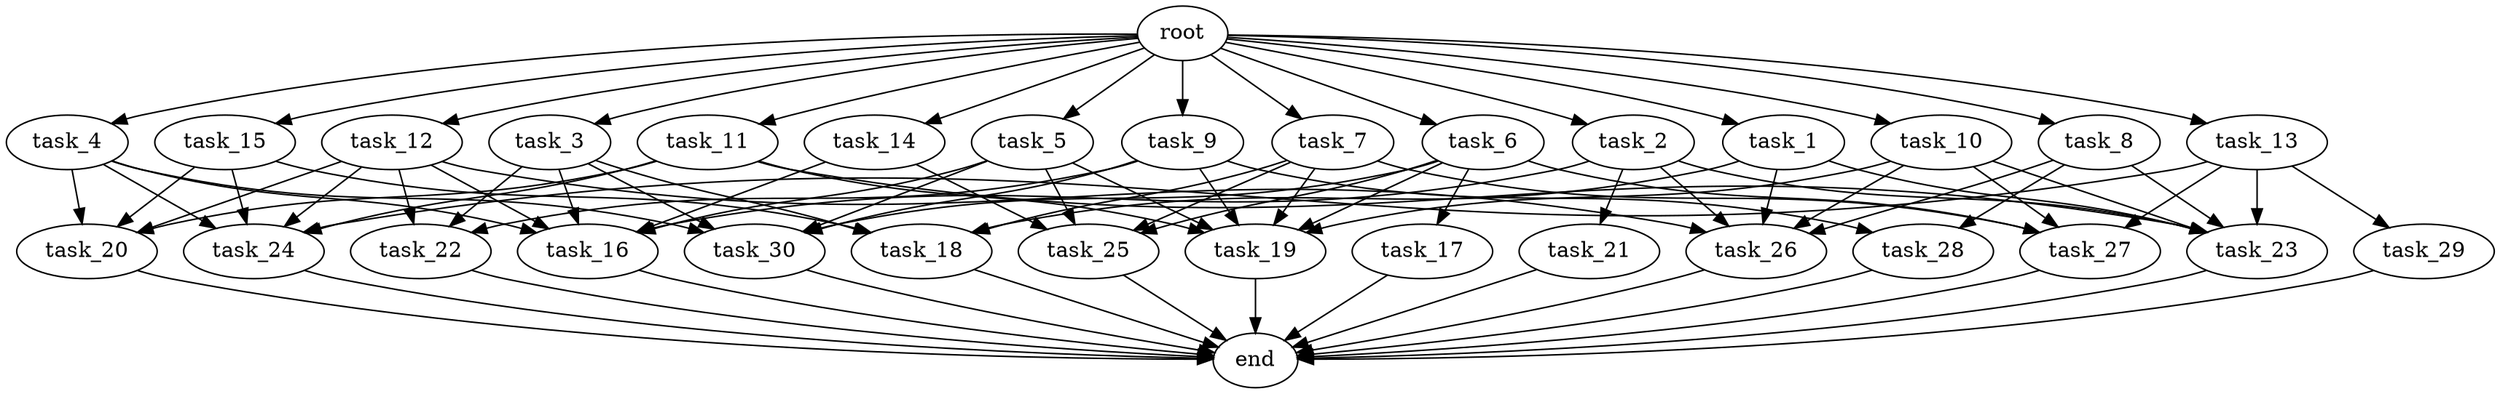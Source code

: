 digraph G {
  root [size="0.000000e+00"];
  task_1 [size="9.046271e+09"];
  task_2 [size="5.746828e+09"];
  task_3 [size="5.154315e+09"];
  task_4 [size="9.399171e+09"];
  task_5 [size="4.907304e+09"];
  task_6 [size="4.361141e+09"];
  task_7 [size="8.440647e+09"];
  task_8 [size="7.809589e+09"];
  task_9 [size="7.854032e+09"];
  task_10 [size="5.401747e+09"];
  task_11 [size="3.407030e+07"];
  task_12 [size="9.541599e+09"];
  task_13 [size="8.179949e+09"];
  task_14 [size="4.821181e+09"];
  task_15 [size="5.672872e+09"];
  task_16 [size="9.350487e+09"];
  task_17 [size="3.589824e+09"];
  task_18 [size="6.818676e+09"];
  task_19 [size="4.006747e+09"];
  task_20 [size="6.323093e+09"];
  task_21 [size="9.588280e+09"];
  task_22 [size="9.075791e+08"];
  task_23 [size="5.346728e+09"];
  task_24 [size="9.609294e+09"];
  task_25 [size="8.054874e+08"];
  task_26 [size="4.596934e+09"];
  task_27 [size="7.665314e+09"];
  task_28 [size="6.478278e+09"];
  task_29 [size="1.767006e+09"];
  task_30 [size="3.942725e+08"];
  end [size="0.000000e+00"];

  root -> task_1 [size="1.000000e-12"];
  root -> task_2 [size="1.000000e-12"];
  root -> task_3 [size="1.000000e-12"];
  root -> task_4 [size="1.000000e-12"];
  root -> task_5 [size="1.000000e-12"];
  root -> task_6 [size="1.000000e-12"];
  root -> task_7 [size="1.000000e-12"];
  root -> task_8 [size="1.000000e-12"];
  root -> task_9 [size="1.000000e-12"];
  root -> task_10 [size="1.000000e-12"];
  root -> task_11 [size="1.000000e-12"];
  root -> task_12 [size="1.000000e-12"];
  root -> task_13 [size="1.000000e-12"];
  root -> task_14 [size="1.000000e-12"];
  root -> task_15 [size="1.000000e-12"];
  task_1 -> task_18 [size="1.704669e+08"];
  task_1 -> task_23 [size="8.911214e+07"];
  task_1 -> task_26 [size="9.193868e+07"];
  task_2 -> task_16 [size="1.558414e+08"];
  task_2 -> task_21 [size="9.588280e+08"];
  task_2 -> task_23 [size="8.911214e+07"];
  task_2 -> task_26 [size="9.193868e+07"];
  task_3 -> task_16 [size="1.558414e+08"];
  task_3 -> task_18 [size="1.704669e+08"];
  task_3 -> task_22 [size="3.025264e+07"];
  task_3 -> task_30 [size="7.885450e+06"];
  task_4 -> task_16 [size="1.558414e+08"];
  task_4 -> task_20 [size="1.580773e+08"];
  task_4 -> task_24 [size="1.921859e+08"];
  task_4 -> task_30 [size="7.885450e+06"];
  task_5 -> task_16 [size="1.558414e+08"];
  task_5 -> task_19 [size="6.677912e+07"];
  task_5 -> task_25 [size="2.013718e+07"];
  task_5 -> task_30 [size="7.885450e+06"];
  task_6 -> task_17 [size="3.589824e+08"];
  task_6 -> task_19 [size="6.677912e+07"];
  task_6 -> task_25 [size="2.013718e+07"];
  task_6 -> task_27 [size="1.916329e+08"];
  task_6 -> task_30 [size="7.885450e+06"];
  task_7 -> task_18 [size="1.704669e+08"];
  task_7 -> task_19 [size="6.677912e+07"];
  task_7 -> task_25 [size="2.013718e+07"];
  task_7 -> task_27 [size="1.916329e+08"];
  task_8 -> task_23 [size="8.911214e+07"];
  task_8 -> task_26 [size="9.193868e+07"];
  task_8 -> task_28 [size="3.239139e+08"];
  task_9 -> task_19 [size="6.677912e+07"];
  task_9 -> task_22 [size="3.025264e+07"];
  task_9 -> task_28 [size="3.239139e+08"];
  task_9 -> task_30 [size="7.885450e+06"];
  task_10 -> task_19 [size="6.677912e+07"];
  task_10 -> task_23 [size="8.911214e+07"];
  task_10 -> task_26 [size="9.193868e+07"];
  task_10 -> task_27 [size="1.916329e+08"];
  task_11 -> task_19 [size="6.677912e+07"];
  task_11 -> task_20 [size="1.580773e+08"];
  task_11 -> task_23 [size="8.911214e+07"];
  task_11 -> task_24 [size="1.921859e+08"];
  task_12 -> task_16 [size="1.558414e+08"];
  task_12 -> task_20 [size="1.580773e+08"];
  task_12 -> task_22 [size="3.025264e+07"];
  task_12 -> task_24 [size="1.921859e+08"];
  task_12 -> task_26 [size="9.193868e+07"];
  task_13 -> task_23 [size="8.911214e+07"];
  task_13 -> task_24 [size="1.921859e+08"];
  task_13 -> task_27 [size="1.916329e+08"];
  task_13 -> task_29 [size="1.767006e+08"];
  task_14 -> task_16 [size="1.558414e+08"];
  task_14 -> task_25 [size="2.013718e+07"];
  task_15 -> task_18 [size="1.704669e+08"];
  task_15 -> task_20 [size="1.580773e+08"];
  task_15 -> task_24 [size="1.921859e+08"];
  task_16 -> end [size="1.000000e-12"];
  task_17 -> end [size="1.000000e-12"];
  task_18 -> end [size="1.000000e-12"];
  task_19 -> end [size="1.000000e-12"];
  task_20 -> end [size="1.000000e-12"];
  task_21 -> end [size="1.000000e-12"];
  task_22 -> end [size="1.000000e-12"];
  task_23 -> end [size="1.000000e-12"];
  task_24 -> end [size="1.000000e-12"];
  task_25 -> end [size="1.000000e-12"];
  task_26 -> end [size="1.000000e-12"];
  task_27 -> end [size="1.000000e-12"];
  task_28 -> end [size="1.000000e-12"];
  task_29 -> end [size="1.000000e-12"];
  task_30 -> end [size="1.000000e-12"];
}
